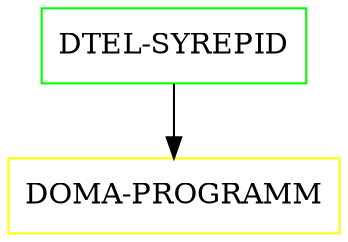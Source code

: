 digraph G {
  "DTEL-SYREPID" [shape=box,color=green];
  "DOMA-PROGRAMM" [shape=box,color=yellow,URL="./DOMA_PROGRAMM.html"];
  "DTEL-SYREPID" -> "DOMA-PROGRAMM";
}
